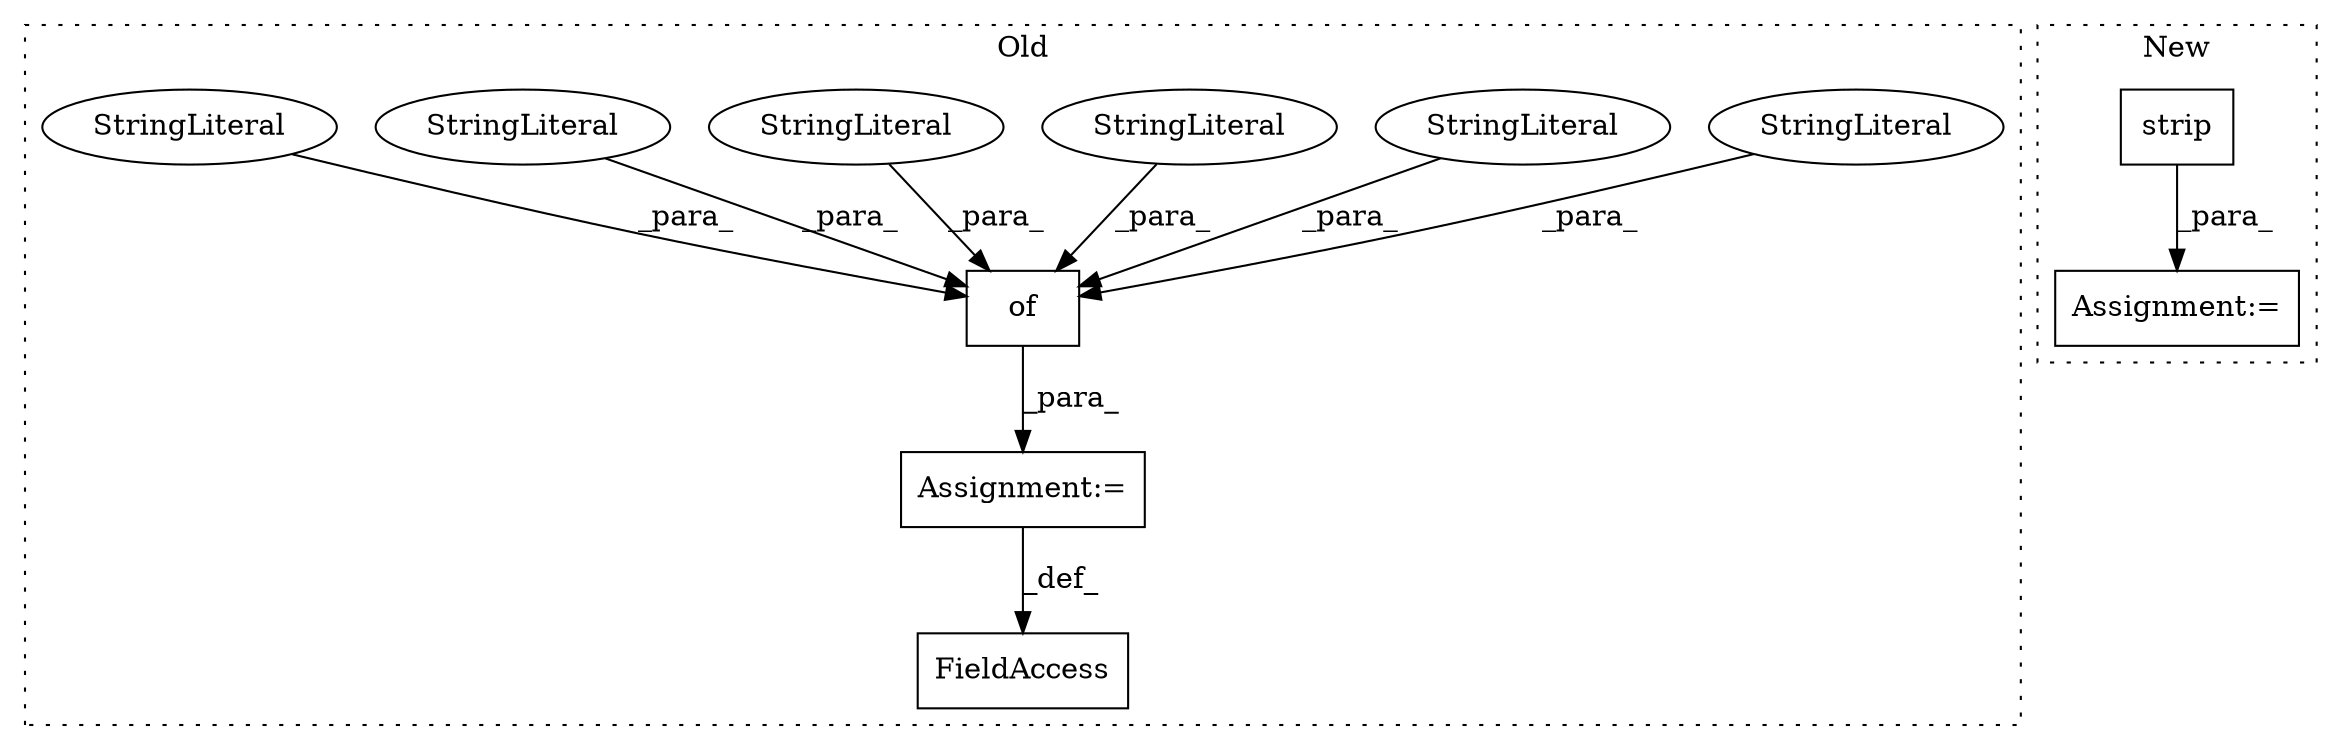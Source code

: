 digraph G {
subgraph cluster0 {
1 [label="of" a="32" s="6904,7031" l="3,1" shape="box"];
4 [label="StringLiteral" a="45" s="6985" l="18" shape="ellipse"];
5 [label="StringLiteral" a="45" s="6968" l="11" shape="ellipse"];
6 [label="StringLiteral" a="45" s="6950" l="14" shape="ellipse"];
7 [label="StringLiteral" a="45" s="6907" l="16" shape="ellipse"];
8 [label="StringLiteral" a="45" s="7010" l="15" shape="ellipse"];
9 [label="StringLiteral" a="45" s="6929" l="14" shape="ellipse"];
10 [label="FieldAccess" a="22" s="7038" l="17" shape="box"];
11 [label="Assignment:=" a="7" s="6899" l="1" shape="box"];
label = "Old";
style="dotted";
}
subgraph cluster1 {
2 [label="strip" a="32" s="9888" l="7" shape="box"];
3 [label="Assignment:=" a="7" s="9854" l="1" shape="box"];
label = "New";
style="dotted";
}
1 -> 11 [label="_para_"];
2 -> 3 [label="_para_"];
4 -> 1 [label="_para_"];
5 -> 1 [label="_para_"];
6 -> 1 [label="_para_"];
7 -> 1 [label="_para_"];
8 -> 1 [label="_para_"];
9 -> 1 [label="_para_"];
11 -> 10 [label="_def_"];
}